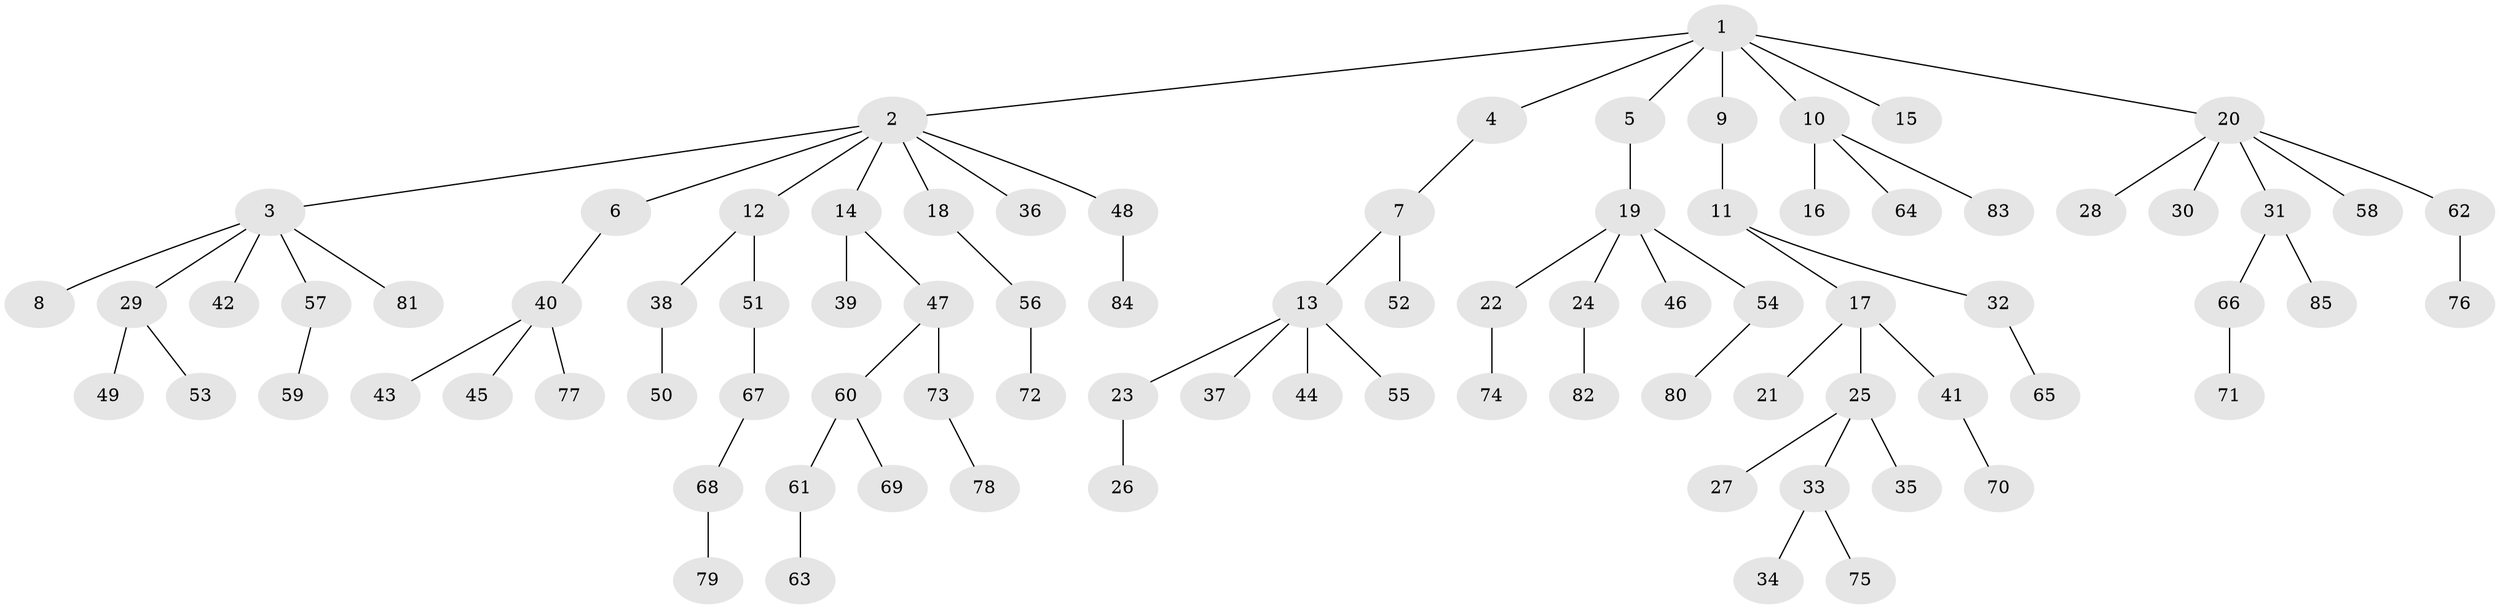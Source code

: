 // Generated by graph-tools (version 1.1) at 2025/02/03/09/25 03:02:17]
// undirected, 85 vertices, 84 edges
graph export_dot {
graph [start="1"]
  node [color=gray90,style=filled];
  1;
  2;
  3;
  4;
  5;
  6;
  7;
  8;
  9;
  10;
  11;
  12;
  13;
  14;
  15;
  16;
  17;
  18;
  19;
  20;
  21;
  22;
  23;
  24;
  25;
  26;
  27;
  28;
  29;
  30;
  31;
  32;
  33;
  34;
  35;
  36;
  37;
  38;
  39;
  40;
  41;
  42;
  43;
  44;
  45;
  46;
  47;
  48;
  49;
  50;
  51;
  52;
  53;
  54;
  55;
  56;
  57;
  58;
  59;
  60;
  61;
  62;
  63;
  64;
  65;
  66;
  67;
  68;
  69;
  70;
  71;
  72;
  73;
  74;
  75;
  76;
  77;
  78;
  79;
  80;
  81;
  82;
  83;
  84;
  85;
  1 -- 2;
  1 -- 4;
  1 -- 5;
  1 -- 9;
  1 -- 10;
  1 -- 15;
  1 -- 20;
  2 -- 3;
  2 -- 6;
  2 -- 12;
  2 -- 14;
  2 -- 18;
  2 -- 36;
  2 -- 48;
  3 -- 8;
  3 -- 29;
  3 -- 42;
  3 -- 57;
  3 -- 81;
  4 -- 7;
  5 -- 19;
  6 -- 40;
  7 -- 13;
  7 -- 52;
  9 -- 11;
  10 -- 16;
  10 -- 64;
  10 -- 83;
  11 -- 17;
  11 -- 32;
  12 -- 38;
  12 -- 51;
  13 -- 23;
  13 -- 37;
  13 -- 44;
  13 -- 55;
  14 -- 39;
  14 -- 47;
  17 -- 21;
  17 -- 25;
  17 -- 41;
  18 -- 56;
  19 -- 22;
  19 -- 24;
  19 -- 46;
  19 -- 54;
  20 -- 28;
  20 -- 30;
  20 -- 31;
  20 -- 58;
  20 -- 62;
  22 -- 74;
  23 -- 26;
  24 -- 82;
  25 -- 27;
  25 -- 33;
  25 -- 35;
  29 -- 49;
  29 -- 53;
  31 -- 66;
  31 -- 85;
  32 -- 65;
  33 -- 34;
  33 -- 75;
  38 -- 50;
  40 -- 43;
  40 -- 45;
  40 -- 77;
  41 -- 70;
  47 -- 60;
  47 -- 73;
  48 -- 84;
  51 -- 67;
  54 -- 80;
  56 -- 72;
  57 -- 59;
  60 -- 61;
  60 -- 69;
  61 -- 63;
  62 -- 76;
  66 -- 71;
  67 -- 68;
  68 -- 79;
  73 -- 78;
}
